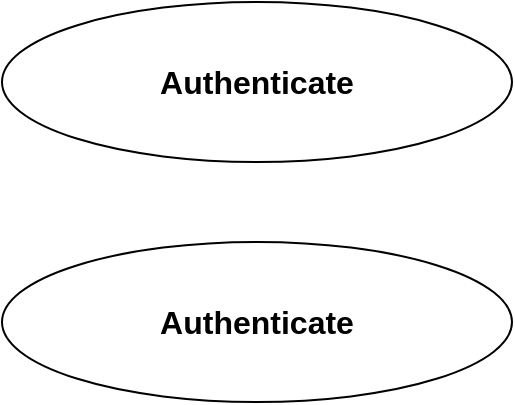 <mxfile version="23.1.5" type="github">
  <diagram name="Page-1" id="EYNK9CcC0-TPG7jP4S-k">
    <mxGraphModel dx="1050" dy="522" grid="1" gridSize="10" guides="1" tooltips="1" connect="1" arrows="1" fold="1" page="1" pageScale="1" pageWidth="850" pageHeight="1100" math="0" shadow="0">
      <root>
        <mxCell id="0" />
        <mxCell id="1" parent="0" />
        <mxCell id="EXyFGEwBNgROIyMvd99T-1" value="&lt;font style=&quot;font-size: 16px;&quot;&gt;&lt;b&gt;Authenticate&lt;/b&gt;&lt;/font&gt;" style="ellipse;whiteSpace=wrap;html=1;" vertex="1" parent="1">
          <mxGeometry x="298" y="140" width="255" height="80" as="geometry" />
        </mxCell>
        <mxCell id="EXyFGEwBNgROIyMvd99T-5" value="&lt;font style=&quot;font-size: 16px;&quot;&gt;&lt;b&gt;Authenticate&lt;/b&gt;&lt;/font&gt;" style="ellipse;whiteSpace=wrap;html=1;" vertex="1" parent="1">
          <mxGeometry x="298" y="260" width="255" height="80" as="geometry" />
        </mxCell>
      </root>
    </mxGraphModel>
  </diagram>
</mxfile>
